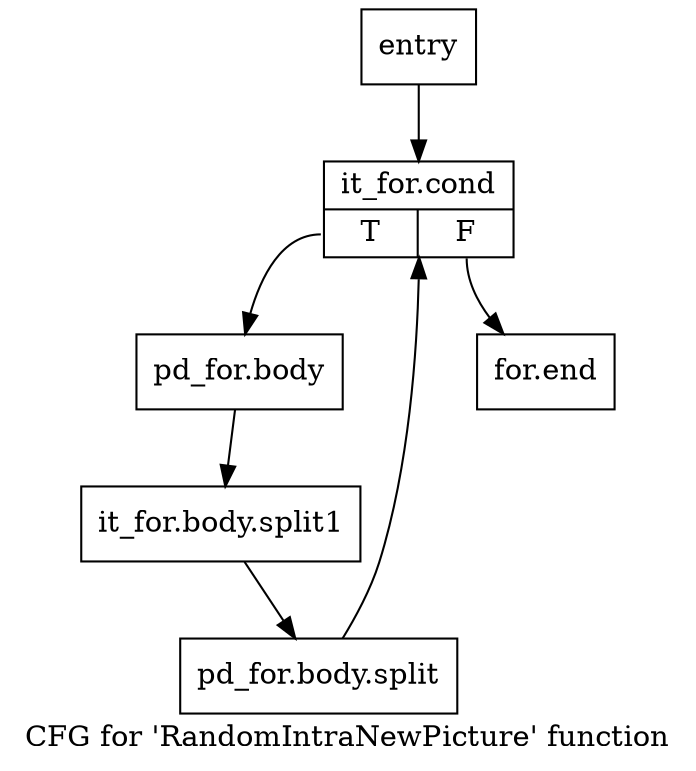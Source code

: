 digraph "CFG for 'RandomIntraNewPicture' function" {
	label="CFG for 'RandomIntraNewPicture' function";

	Node0x19a5280 [shape=record,label="{entry}"];
	Node0x19a5280 -> Node0x19a52d0;
	Node0x19a52d0 [shape=record,label="{it_for.cond|{<s0>T|<s1>F}}"];
	Node0x19a52d0:s0 -> Node0x19a5320;
	Node0x19a52d0:s1 -> Node0x19a5370;
	Node0x19a5320 [shape=record,label="{pd_for.body}"];
	Node0x19a5320 -> Node0x3155bf0;
	Node0x3155bf0 [shape=record,label="{it_for.body.split1}"];
	Node0x3155bf0 -> Node0x30d76c0;
	Node0x30d76c0 [shape=record,label="{pd_for.body.split}"];
	Node0x30d76c0 -> Node0x19a52d0;
	Node0x19a5370 [shape=record,label="{for.end}"];
}
